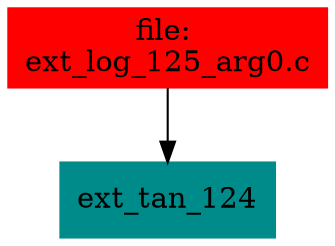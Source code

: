 digraph G {
node [shape=box]

0 [label="file: 
ext_log_125_arg0.c",color=red, style=filled]
1 [label="ext_tan_124",color=cyan4, style=filled]
0 -> 1


}

